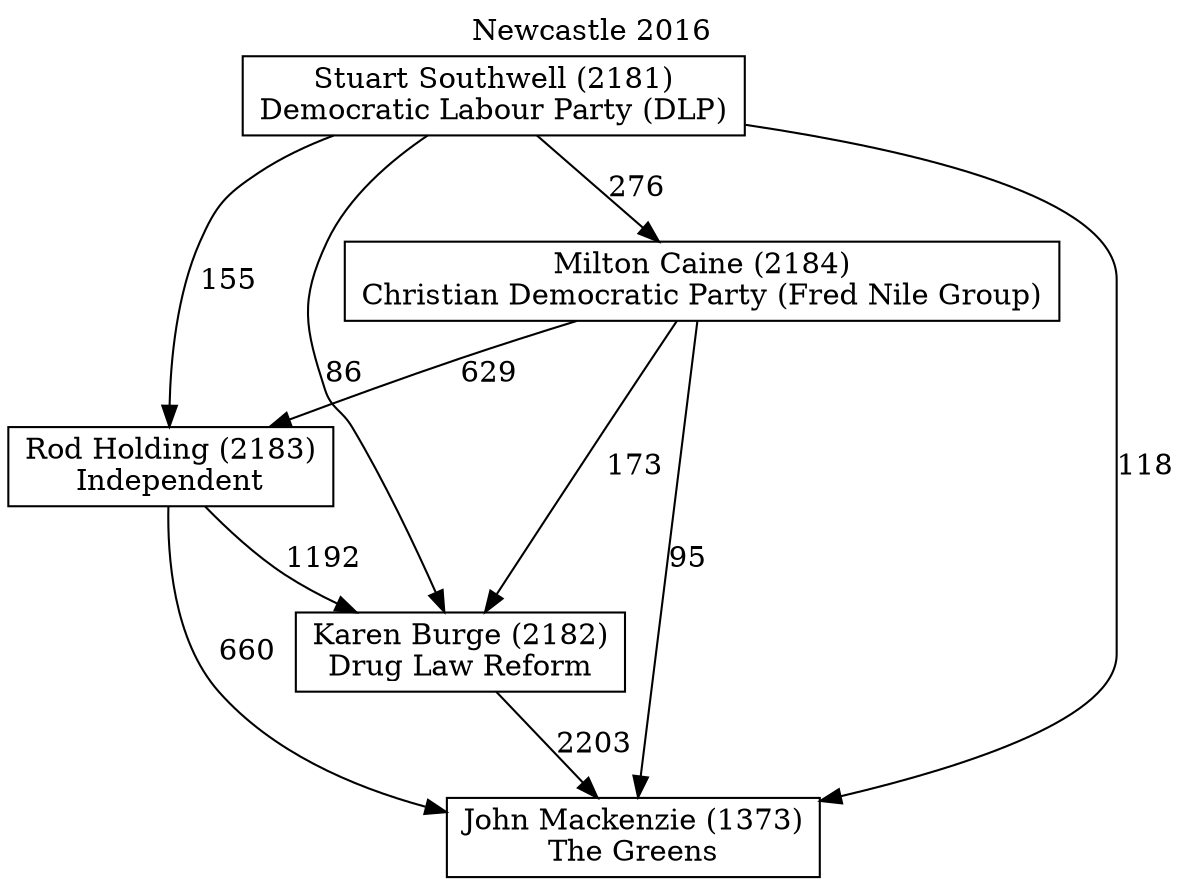 // House preference flow
digraph "John Mackenzie (1373)_Newcastle_2016" {
	graph [label="Newcastle 2016" labelloc=t mclimit=10]
	node [shape=box]
	"Milton Caine (2184)" [label="Milton Caine (2184)
Christian Democratic Party (Fred Nile Group)"]
	"Rod Holding (2183)" [label="Rod Holding (2183)
Independent"]
	"John Mackenzie (1373)" [label="John Mackenzie (1373)
The Greens"]
	"Stuart Southwell (2181)" [label="Stuart Southwell (2181)
Democratic Labour Party (DLP)"]
	"Karen Burge (2182)" [label="Karen Burge (2182)
Drug Law Reform"]
	"Rod Holding (2183)" -> "John Mackenzie (1373)" [label=660]
	"Stuart Southwell (2181)" -> "Karen Burge (2182)" [label=86]
	"Stuart Southwell (2181)" -> "John Mackenzie (1373)" [label=118]
	"Karen Burge (2182)" -> "John Mackenzie (1373)" [label=2203]
	"Milton Caine (2184)" -> "John Mackenzie (1373)" [label=95]
	"Stuart Southwell (2181)" -> "Rod Holding (2183)" [label=155]
	"Rod Holding (2183)" -> "Karen Burge (2182)" [label=1192]
	"Milton Caine (2184)" -> "Karen Burge (2182)" [label=173]
	"Stuart Southwell (2181)" -> "Milton Caine (2184)" [label=276]
	"Milton Caine (2184)" -> "Rod Holding (2183)" [label=629]
}
